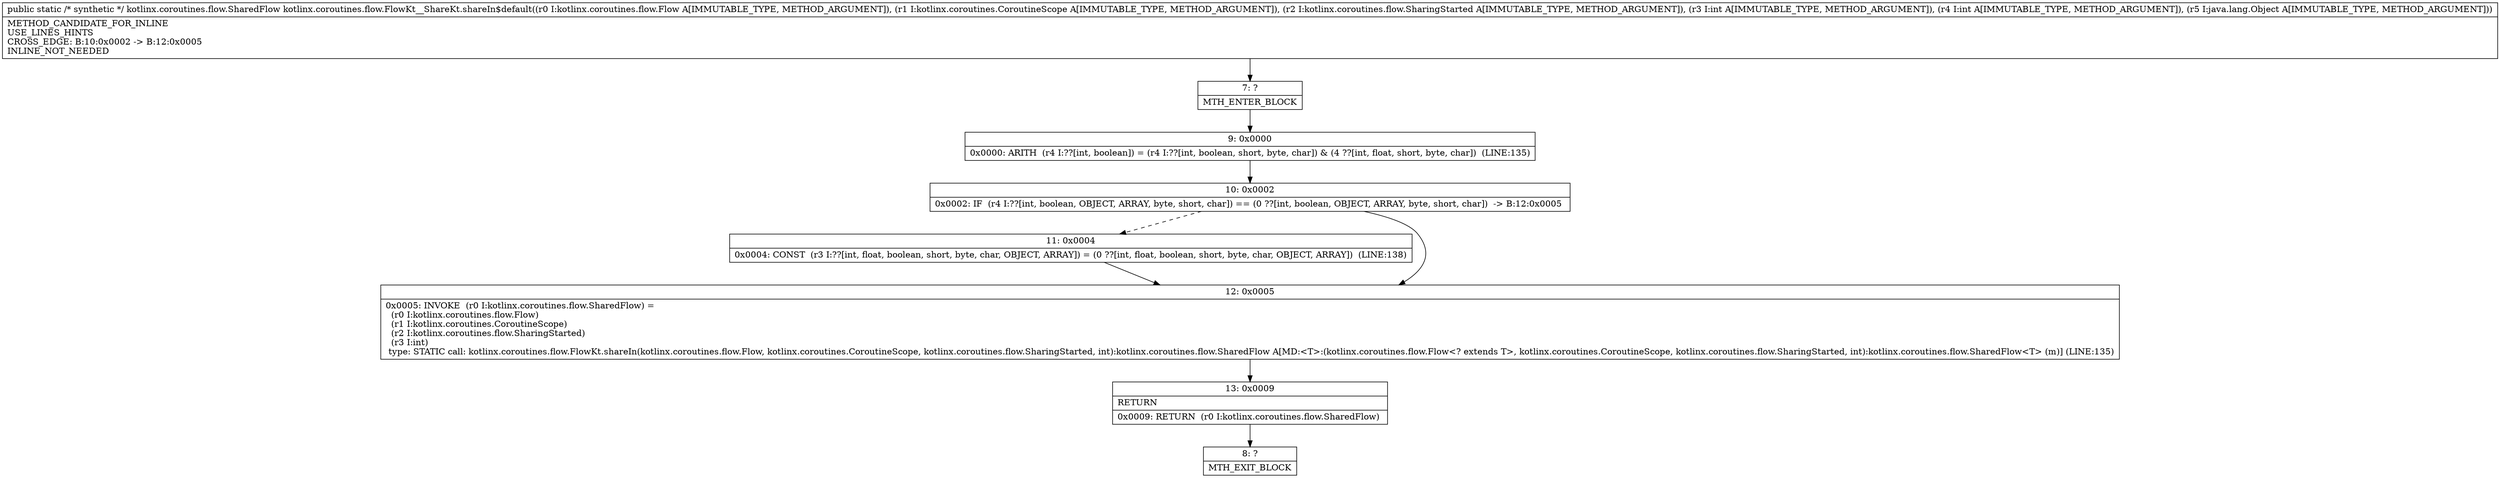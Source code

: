 digraph "CFG forkotlinx.coroutines.flow.FlowKt__ShareKt.shareIn$default(Lkotlinx\/coroutines\/flow\/Flow;Lkotlinx\/coroutines\/CoroutineScope;Lkotlinx\/coroutines\/flow\/SharingStarted;IILjava\/lang\/Object;)Lkotlinx\/coroutines\/flow\/SharedFlow;" {
Node_7 [shape=record,label="{7\:\ ?|MTH_ENTER_BLOCK\l}"];
Node_9 [shape=record,label="{9\:\ 0x0000|0x0000: ARITH  (r4 I:??[int, boolean]) = (r4 I:??[int, boolean, short, byte, char]) & (4 ??[int, float, short, byte, char])  (LINE:135)\l}"];
Node_10 [shape=record,label="{10\:\ 0x0002|0x0002: IF  (r4 I:??[int, boolean, OBJECT, ARRAY, byte, short, char]) == (0 ??[int, boolean, OBJECT, ARRAY, byte, short, char])  \-\> B:12:0x0005 \l}"];
Node_11 [shape=record,label="{11\:\ 0x0004|0x0004: CONST  (r3 I:??[int, float, boolean, short, byte, char, OBJECT, ARRAY]) = (0 ??[int, float, boolean, short, byte, char, OBJECT, ARRAY])  (LINE:138)\l}"];
Node_12 [shape=record,label="{12\:\ 0x0005|0x0005: INVOKE  (r0 I:kotlinx.coroutines.flow.SharedFlow) = \l  (r0 I:kotlinx.coroutines.flow.Flow)\l  (r1 I:kotlinx.coroutines.CoroutineScope)\l  (r2 I:kotlinx.coroutines.flow.SharingStarted)\l  (r3 I:int)\l type: STATIC call: kotlinx.coroutines.flow.FlowKt.shareIn(kotlinx.coroutines.flow.Flow, kotlinx.coroutines.CoroutineScope, kotlinx.coroutines.flow.SharingStarted, int):kotlinx.coroutines.flow.SharedFlow A[MD:\<T\>:(kotlinx.coroutines.flow.Flow\<? extends T\>, kotlinx.coroutines.CoroutineScope, kotlinx.coroutines.flow.SharingStarted, int):kotlinx.coroutines.flow.SharedFlow\<T\> (m)] (LINE:135)\l}"];
Node_13 [shape=record,label="{13\:\ 0x0009|RETURN\l|0x0009: RETURN  (r0 I:kotlinx.coroutines.flow.SharedFlow) \l}"];
Node_8 [shape=record,label="{8\:\ ?|MTH_EXIT_BLOCK\l}"];
MethodNode[shape=record,label="{public static \/* synthetic *\/ kotlinx.coroutines.flow.SharedFlow kotlinx.coroutines.flow.FlowKt__ShareKt.shareIn$default((r0 I:kotlinx.coroutines.flow.Flow A[IMMUTABLE_TYPE, METHOD_ARGUMENT]), (r1 I:kotlinx.coroutines.CoroutineScope A[IMMUTABLE_TYPE, METHOD_ARGUMENT]), (r2 I:kotlinx.coroutines.flow.SharingStarted A[IMMUTABLE_TYPE, METHOD_ARGUMENT]), (r3 I:int A[IMMUTABLE_TYPE, METHOD_ARGUMENT]), (r4 I:int A[IMMUTABLE_TYPE, METHOD_ARGUMENT]), (r5 I:java.lang.Object A[IMMUTABLE_TYPE, METHOD_ARGUMENT]))  | METHOD_CANDIDATE_FOR_INLINE\lUSE_LINES_HINTS\lCROSS_EDGE: B:10:0x0002 \-\> B:12:0x0005\lINLINE_NOT_NEEDED\l}"];
MethodNode -> Node_7;Node_7 -> Node_9;
Node_9 -> Node_10;
Node_10 -> Node_11[style=dashed];
Node_10 -> Node_12;
Node_11 -> Node_12;
Node_12 -> Node_13;
Node_13 -> Node_8;
}

